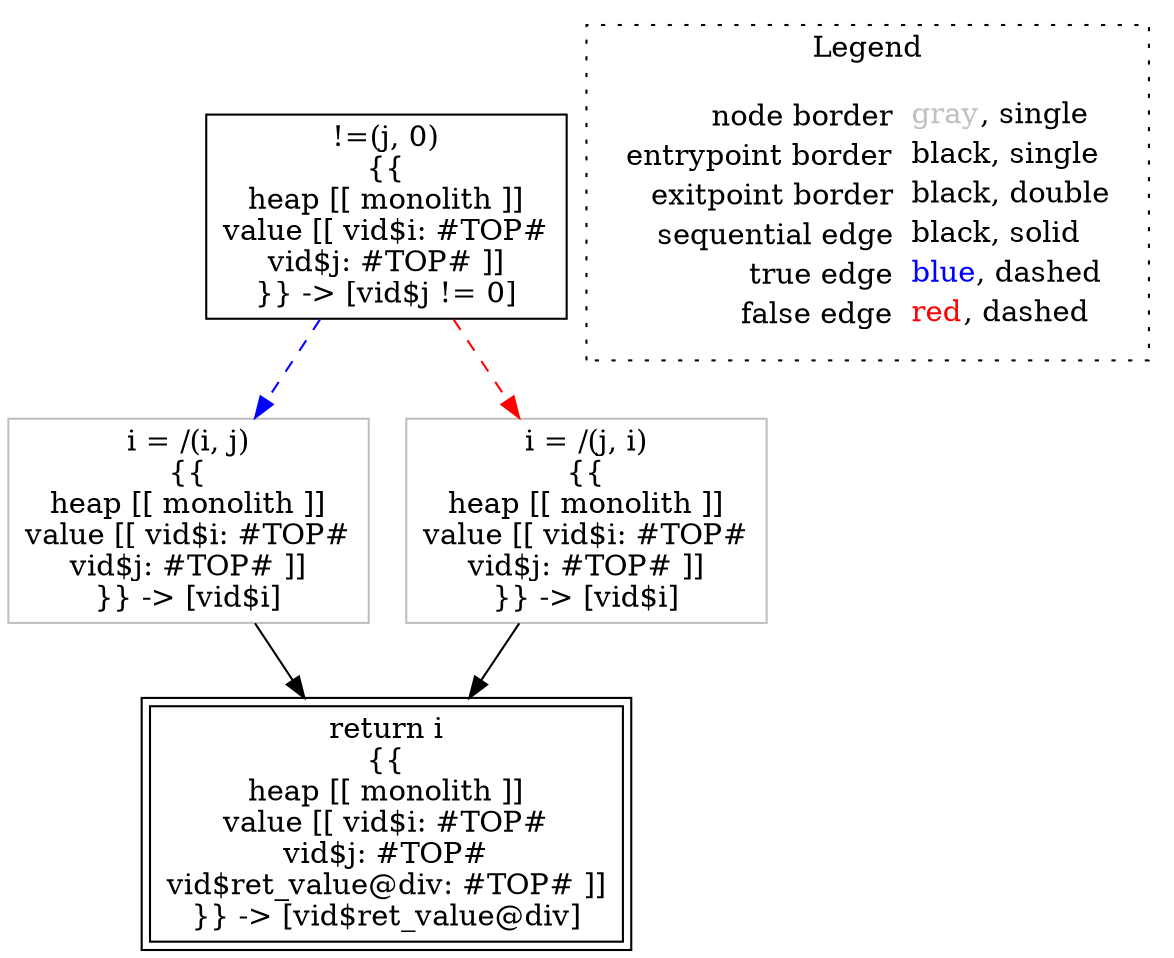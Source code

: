 digraph {
	"node0" [shape="rect",color="black",label=<!=(j, 0)<BR/>{{<BR/>heap [[ monolith ]]<BR/>value [[ vid$i: #TOP#<BR/>vid$j: #TOP# ]]<BR/>}} -&gt; [vid$j != 0]>];
	"node1" [shape="rect",color="gray",label=<i = /(i, j)<BR/>{{<BR/>heap [[ monolith ]]<BR/>value [[ vid$i: #TOP#<BR/>vid$j: #TOP# ]]<BR/>}} -&gt; [vid$i]>];
	"node2" [shape="rect",color="black",peripheries="2",label=<return i<BR/>{{<BR/>heap [[ monolith ]]<BR/>value [[ vid$i: #TOP#<BR/>vid$j: #TOP#<BR/>vid$ret_value@div: #TOP# ]]<BR/>}} -&gt; [vid$ret_value@div]>];
	"node3" [shape="rect",color="gray",label=<i = /(j, i)<BR/>{{<BR/>heap [[ monolith ]]<BR/>value [[ vid$i: #TOP#<BR/>vid$j: #TOP# ]]<BR/>}} -&gt; [vid$i]>];
	"node1" -> "node2" [color="black"];
	"node3" -> "node2" [color="black"];
	"node0" -> "node1" [color="blue",style="dashed"];
	"node0" -> "node3" [color="red",style="dashed"];
subgraph cluster_legend {
	label="Legend";
	style=dotted;
	node [shape=plaintext];
	"legend" [label=<<table border="0" cellpadding="2" cellspacing="0" cellborder="0"><tr><td align="right">node border&nbsp;</td><td align="left"><font color="gray">gray</font>, single</td></tr><tr><td align="right">entrypoint border&nbsp;</td><td align="left"><font color="black">black</font>, single</td></tr><tr><td align="right">exitpoint border&nbsp;</td><td align="left"><font color="black">black</font>, double</td></tr><tr><td align="right">sequential edge&nbsp;</td><td align="left"><font color="black">black</font>, solid</td></tr><tr><td align="right">true edge&nbsp;</td><td align="left"><font color="blue">blue</font>, dashed</td></tr><tr><td align="right">false edge&nbsp;</td><td align="left"><font color="red">red</font>, dashed</td></tr></table>>];
}

}
